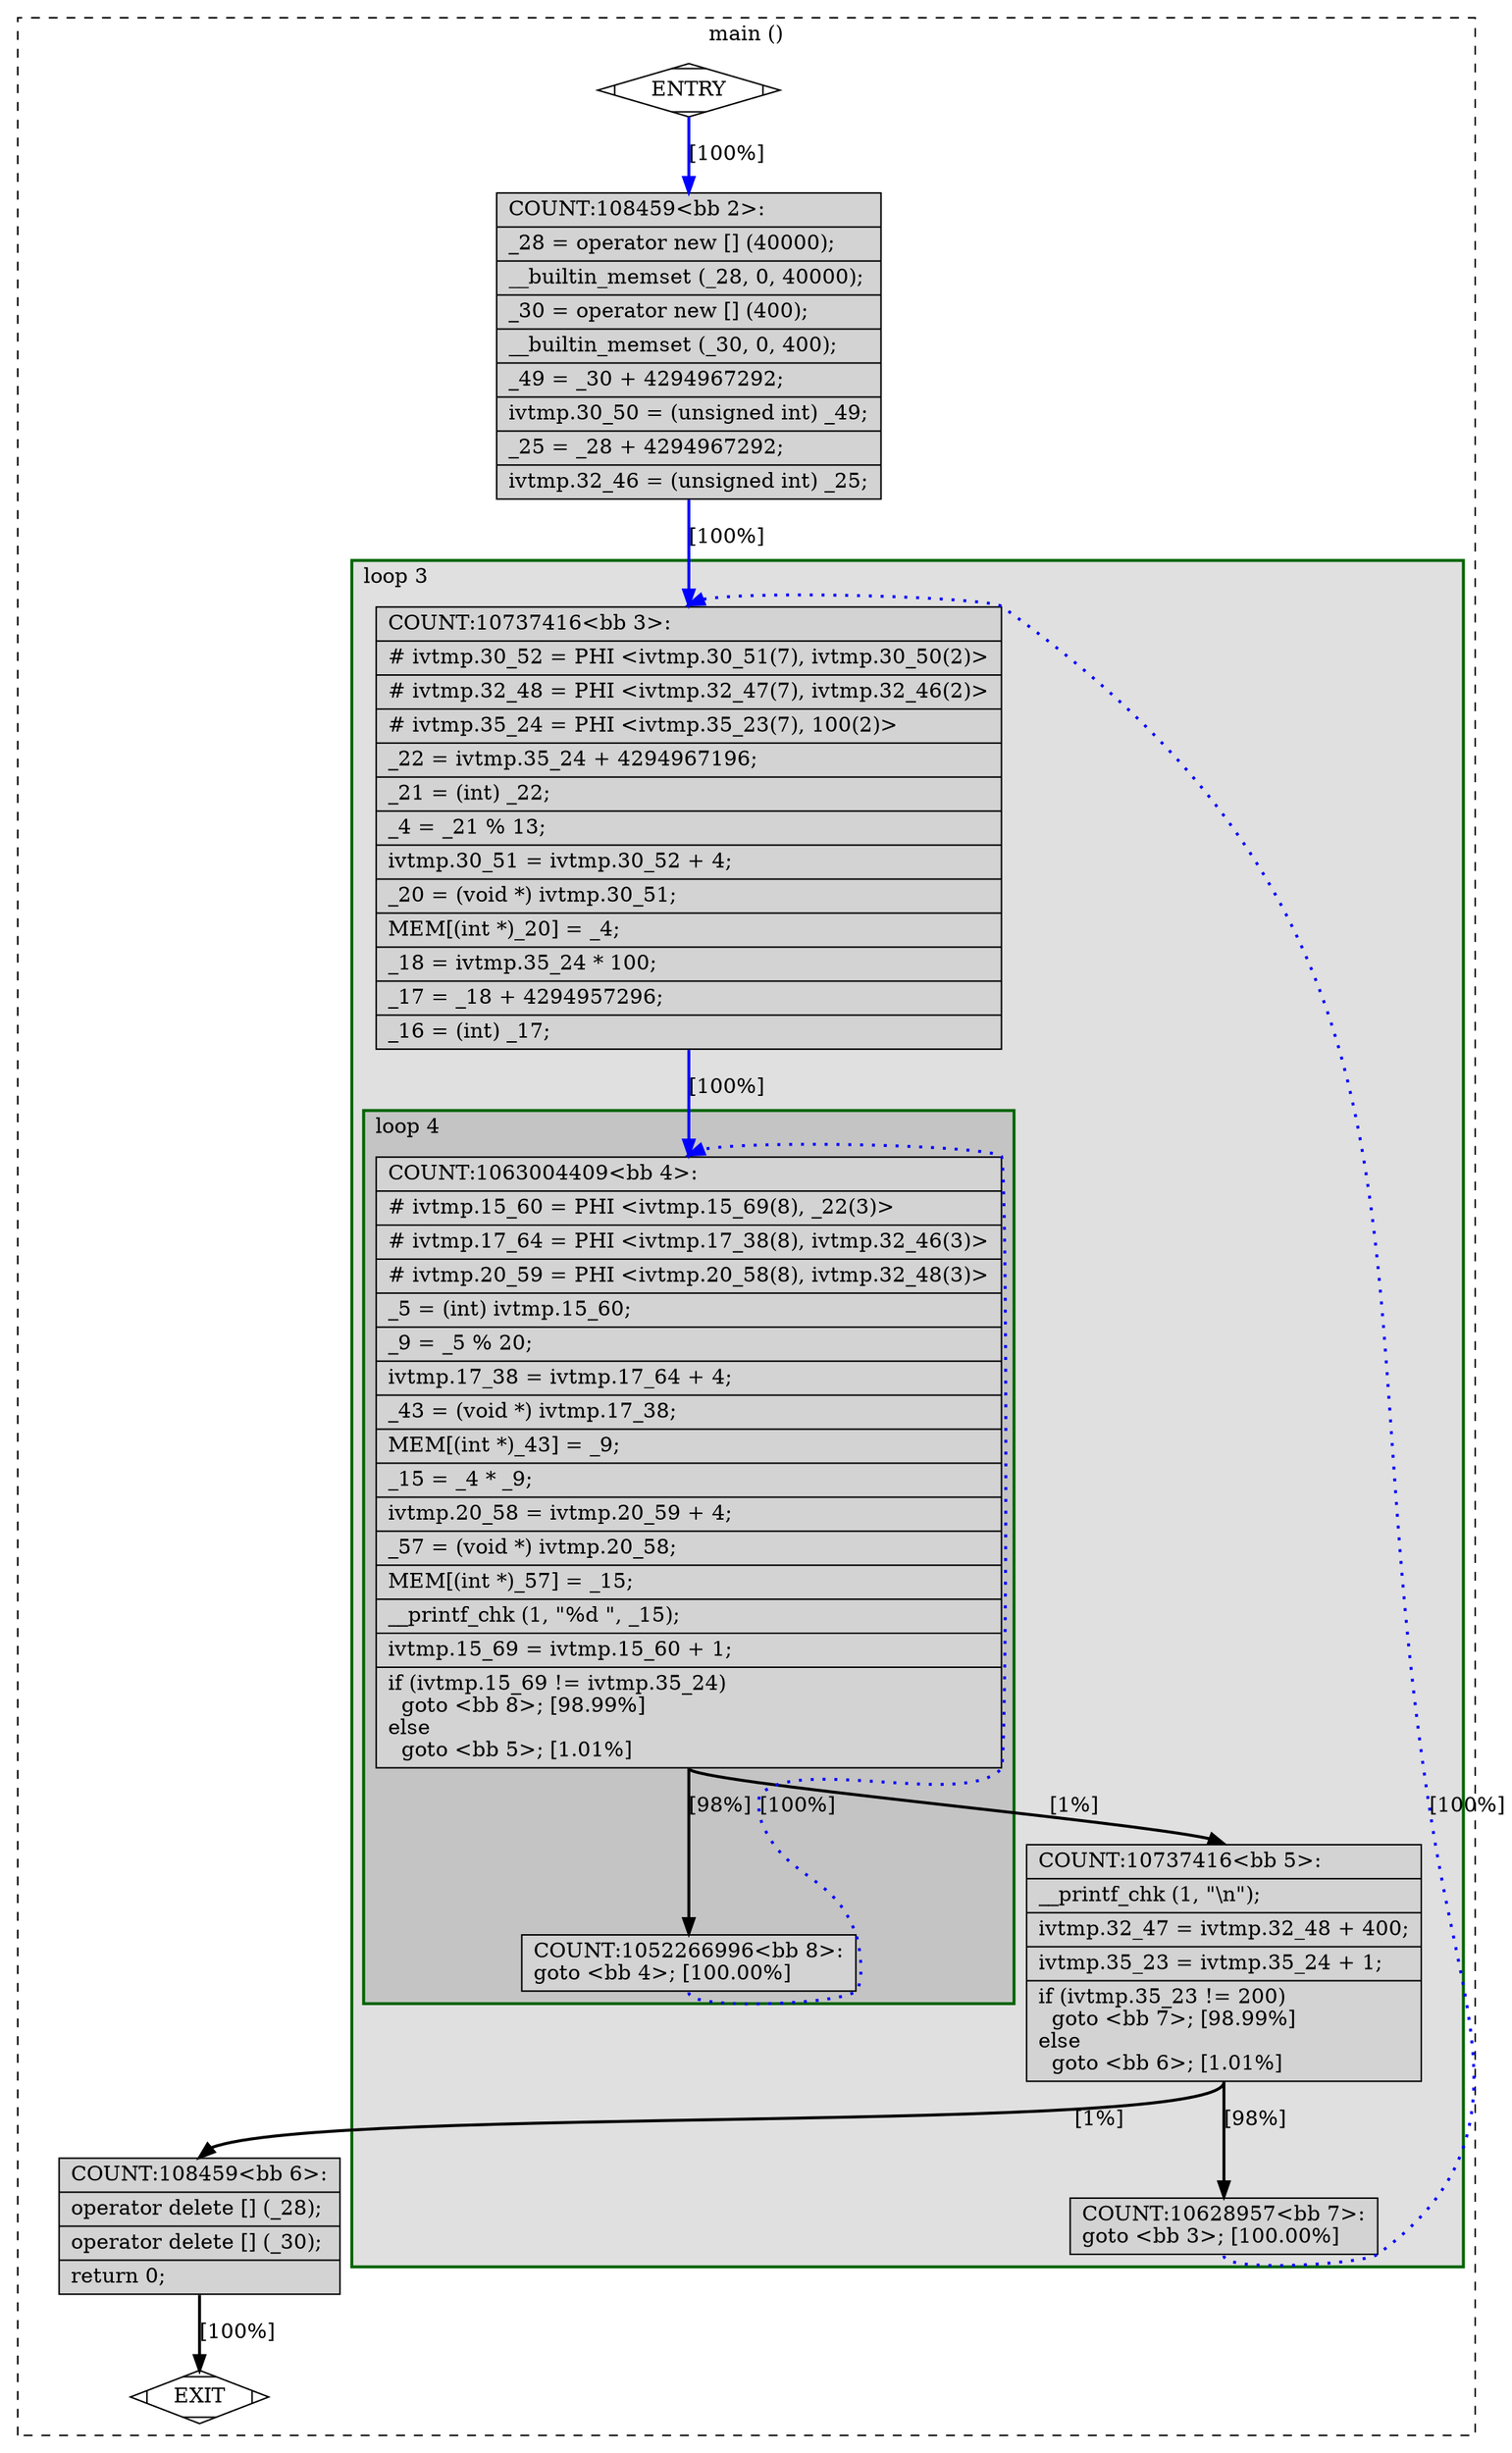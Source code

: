 digraph "a-matmul-v2.cpp.188t.thread3" {
overlap=false;
subgraph "cluster_main" {
	style="dashed";
	color="black";
	label="main ()";
	subgraph cluster_30_3 {
	style="filled";
	color="darkgreen";
	fillcolor="grey88";
	label="loop 3";
	labeljust=l;
	penwidth=2;
	subgraph cluster_30_4 {
	style="filled";
	color="darkgreen";
	fillcolor="grey77";
	label="loop 4";
	labeljust=l;
	penwidth=2;
	fn_30_basic_block_4 [shape=record,style=filled,fillcolor=lightgrey,label="{COUNT:1063004409\<bb\ 4\>:\l\
|#\ ivtmp.15_60\ =\ PHI\ \<ivtmp.15_69(8),\ _22(3)\>\l\
|#\ ivtmp.17_64\ =\ PHI\ \<ivtmp.17_38(8),\ ivtmp.32_46(3)\>\l\
|#\ ivtmp.20_59\ =\ PHI\ \<ivtmp.20_58(8),\ ivtmp.32_48(3)\>\l\
|_5\ =\ (int)\ ivtmp.15_60;\l\
|_9\ =\ _5\ %\ 20;\l\
|ivtmp.17_38\ =\ ivtmp.17_64\ +\ 4;\l\
|_43\ =\ (void\ *)\ ivtmp.17_38;\l\
|MEM[(int\ *)_43]\ =\ _9;\l\
|_15\ =\ _4\ *\ _9;\l\
|ivtmp.20_58\ =\ ivtmp.20_59\ +\ 4;\l\
|_57\ =\ (void\ *)\ ivtmp.20_58;\l\
|MEM[(int\ *)_57]\ =\ _15;\l\
|__printf_chk\ (1,\ \"%d\ \",\ _15);\l\
|ivtmp.15_69\ =\ ivtmp.15_60\ +\ 1;\l\
|if\ (ivtmp.15_69\ !=\ ivtmp.35_24)\l\
\ \ goto\ \<bb\ 8\>;\ [98.99%]\l\
else\l\
\ \ goto\ \<bb\ 5\>;\ [1.01%]\l\
}"];

	fn_30_basic_block_8 [shape=record,style=filled,fillcolor=lightgrey,label="{COUNT:1052266996\<bb\ 8\>:\l\
goto\ \<bb\ 4\>;\ [100.00%]\l\
}"];

	}
	fn_30_basic_block_3 [shape=record,style=filled,fillcolor=lightgrey,label="{COUNT:10737416\<bb\ 3\>:\l\
|#\ ivtmp.30_52\ =\ PHI\ \<ivtmp.30_51(7),\ ivtmp.30_50(2)\>\l\
|#\ ivtmp.32_48\ =\ PHI\ \<ivtmp.32_47(7),\ ivtmp.32_46(2)\>\l\
|#\ ivtmp.35_24\ =\ PHI\ \<ivtmp.35_23(7),\ 100(2)\>\l\
|_22\ =\ ivtmp.35_24\ +\ 4294967196;\l\
|_21\ =\ (int)\ _22;\l\
|_4\ =\ _21\ %\ 13;\l\
|ivtmp.30_51\ =\ ivtmp.30_52\ +\ 4;\l\
|_20\ =\ (void\ *)\ ivtmp.30_51;\l\
|MEM[(int\ *)_20]\ =\ _4;\l\
|_18\ =\ ivtmp.35_24\ *\ 100;\l\
|_17\ =\ _18\ +\ 4294957296;\l\
|_16\ =\ (int)\ _17;\l\
}"];

	fn_30_basic_block_5 [shape=record,style=filled,fillcolor=lightgrey,label="{COUNT:10737416\<bb\ 5\>:\l\
|__printf_chk\ (1,\ \"\\n\");\l\
|ivtmp.32_47\ =\ ivtmp.32_48\ +\ 400;\l\
|ivtmp.35_23\ =\ ivtmp.35_24\ +\ 1;\l\
|if\ (ivtmp.35_23\ !=\ 200)\l\
\ \ goto\ \<bb\ 7\>;\ [98.99%]\l\
else\l\
\ \ goto\ \<bb\ 6\>;\ [1.01%]\l\
}"];

	fn_30_basic_block_7 [shape=record,style=filled,fillcolor=lightgrey,label="{COUNT:10628957\<bb\ 7\>:\l\
goto\ \<bb\ 3\>;\ [100.00%]\l\
}"];

	}
	fn_30_basic_block_0 [shape=Mdiamond,style=filled,fillcolor=white,label="ENTRY"];

	fn_30_basic_block_1 [shape=Mdiamond,style=filled,fillcolor=white,label="EXIT"];

	fn_30_basic_block_2 [shape=record,style=filled,fillcolor=lightgrey,label="{COUNT:108459\<bb\ 2\>:\l\
|_28\ =\ operator\ new\ []\ (40000);\l\
|__builtin_memset\ (_28,\ 0,\ 40000);\l\
|_30\ =\ operator\ new\ []\ (400);\l\
|__builtin_memset\ (_30,\ 0,\ 400);\l\
|_49\ =\ _30\ +\ 4294967292;\l\
|ivtmp.30_50\ =\ (unsigned\ int)\ _49;\l\
|_25\ =\ _28\ +\ 4294967292;\l\
|ivtmp.32_46\ =\ (unsigned\ int)\ _25;\l\
}"];

	fn_30_basic_block_6 [shape=record,style=filled,fillcolor=lightgrey,label="{COUNT:108459\<bb\ 6\>:\l\
|operator\ delete\ []\ (_28);\l\
|operator\ delete\ []\ (_30);\l\
|return\ 0;\l\
}"];

	fn_30_basic_block_0:s -> fn_30_basic_block_2:n [style="solid,bold",color=blue,weight=100,constraint=true,label="[100%]"];
	fn_30_basic_block_2:s -> fn_30_basic_block_3:n [style="solid,bold",color=blue,weight=100,constraint=true,label="[100%]"];
	fn_30_basic_block_3:s -> fn_30_basic_block_4:n [style="solid,bold",color=blue,weight=100,constraint=true,label="[100%]"];
	fn_30_basic_block_4:s -> fn_30_basic_block_8:n [style="solid,bold",color=black,weight=10,constraint=true,label="[98%]"];
	fn_30_basic_block_4:s -> fn_30_basic_block_5:n [style="solid,bold",color=black,weight=10,constraint=true,label="[1%]"];
	fn_30_basic_block_8:s -> fn_30_basic_block_4:n [style="dotted,bold",color=blue,weight=10,constraint=false,label="[100%]"];
	fn_30_basic_block_5:s -> fn_30_basic_block_7:n [style="solid,bold",color=black,weight=10,constraint=true,label="[98%]"];
	fn_30_basic_block_5:s -> fn_30_basic_block_6:n [style="solid,bold",color=black,weight=10,constraint=true,label="[1%]"];
	fn_30_basic_block_7:s -> fn_30_basic_block_3:n [style="dotted,bold",color=blue,weight=10,constraint=false,label="[100%]"];
	fn_30_basic_block_6:s -> fn_30_basic_block_1:n [style="solid,bold",color=black,weight=10,constraint=true,label="[100%]"];
	fn_30_basic_block_0:s -> fn_30_basic_block_1:n [style="invis",constraint=true];
}
}
